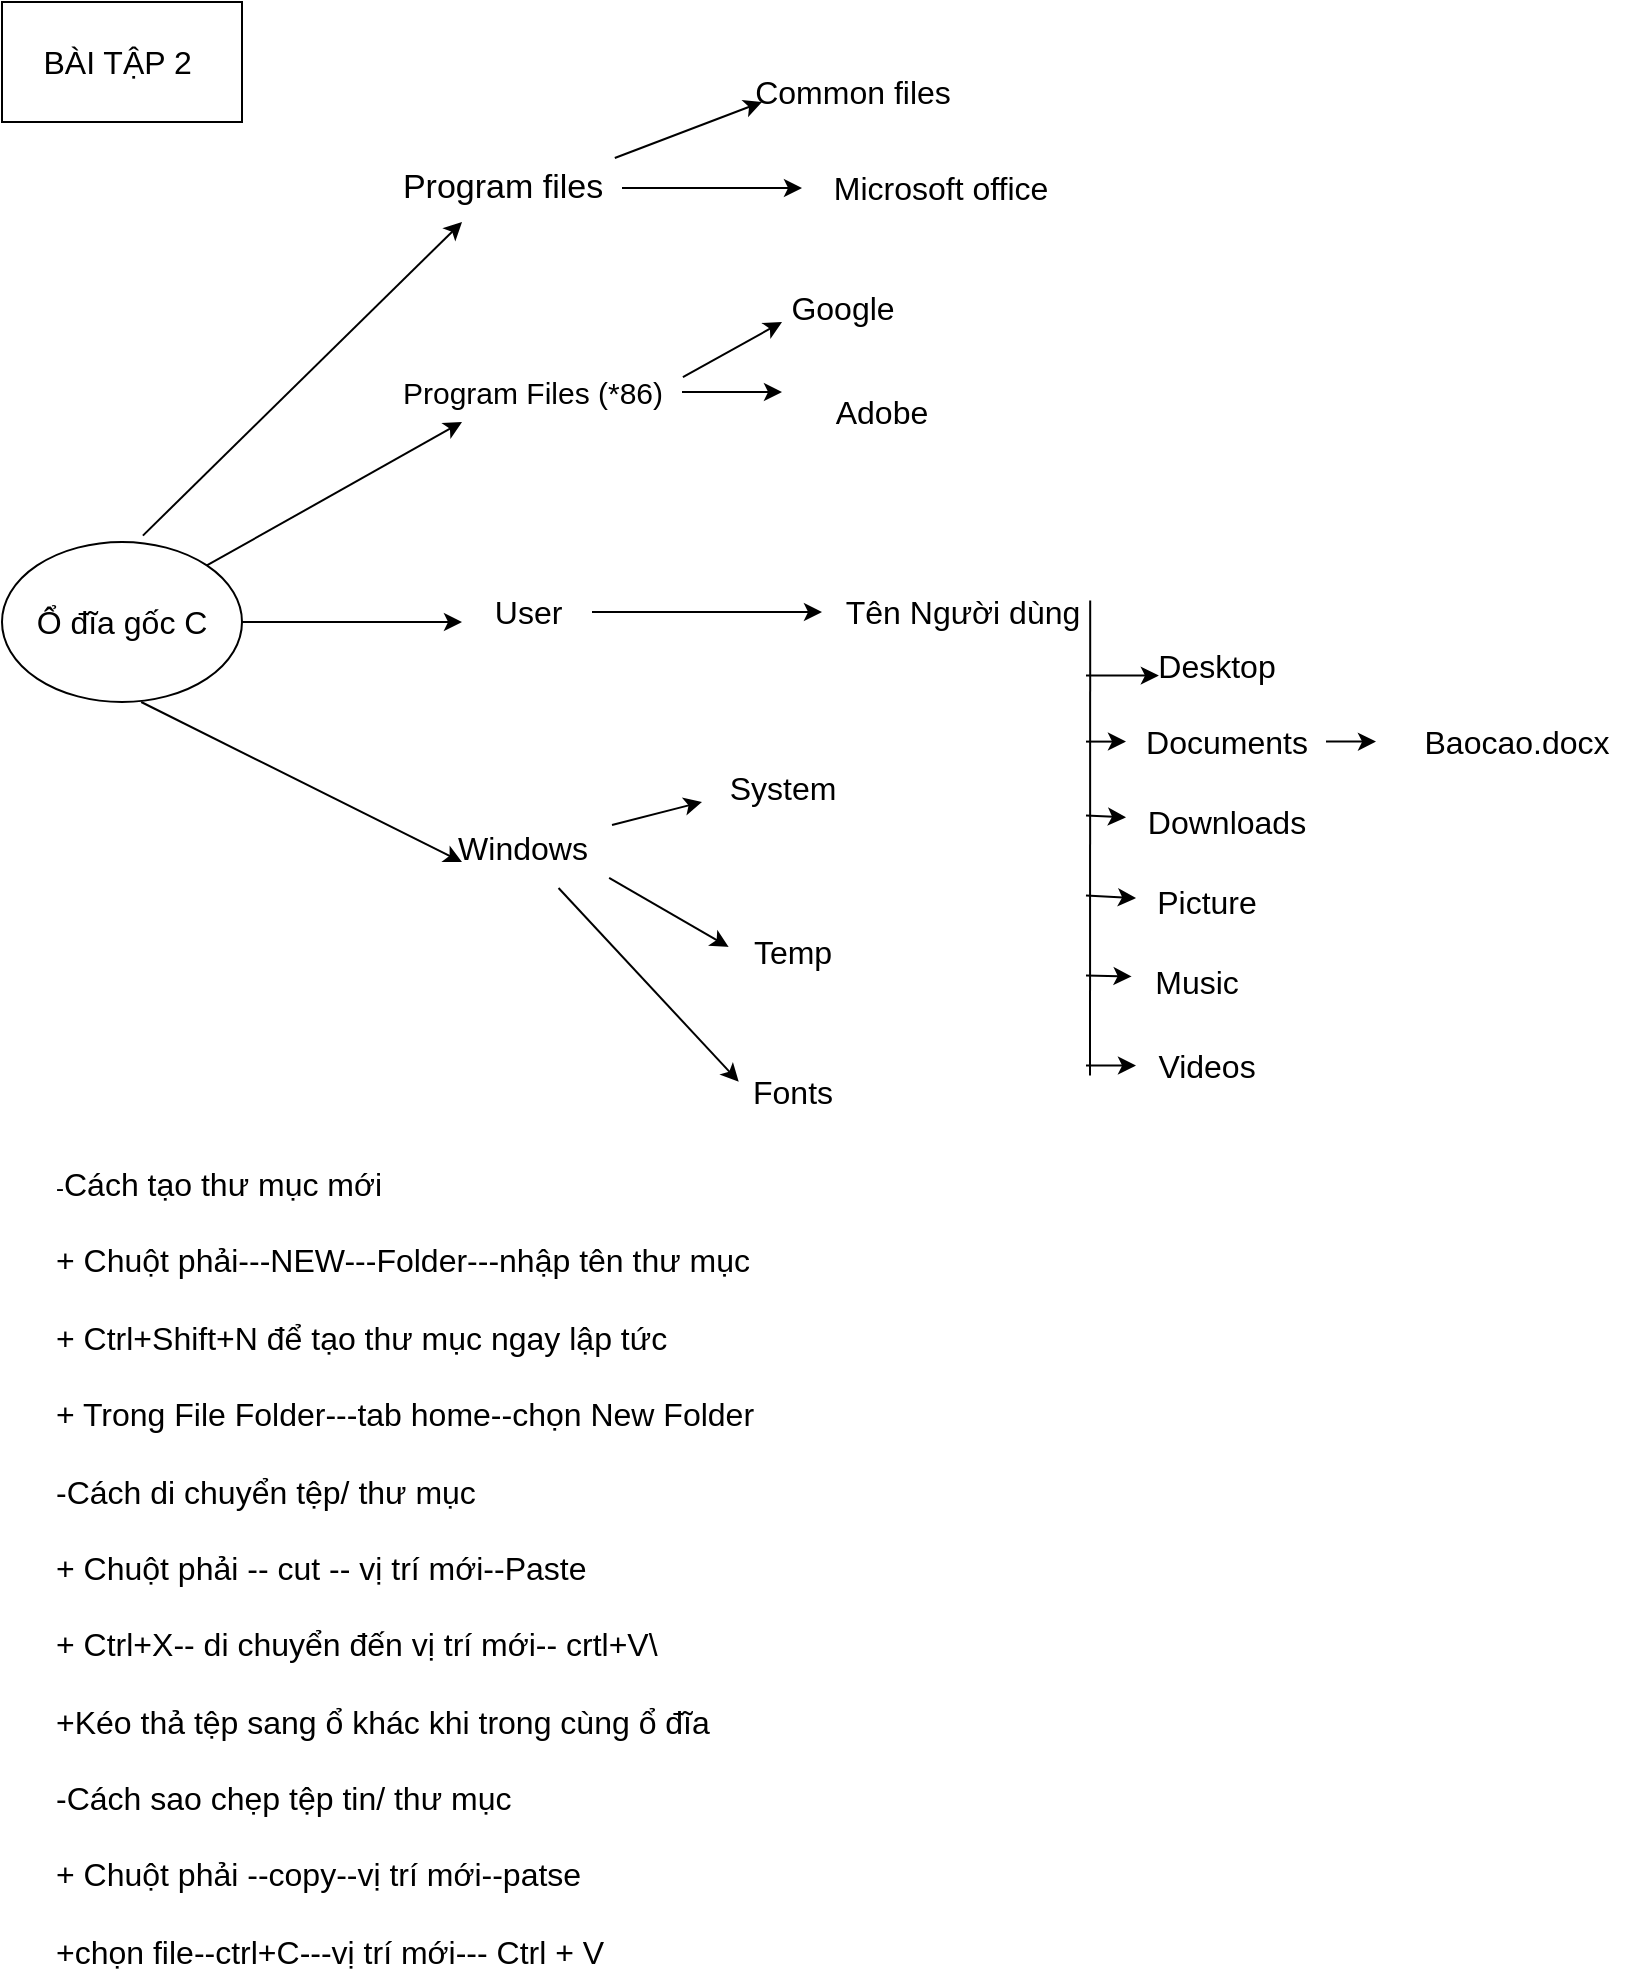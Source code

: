 <mxfile version="28.1.2">
  <diagram name="Trang-1" id="CnFlHAayNxayupSmeATM">
    <mxGraphModel dx="1389" dy="835" grid="1" gridSize="10" guides="1" tooltips="1" connect="1" arrows="1" fold="1" page="1" pageScale="1" pageWidth="827" pageHeight="1169" math="0" shadow="0">
      <root>
        <mxCell id="0" />
        <mxCell id="1" parent="0" />
        <mxCell id="PDH96MicfJy0nivkgiAP-16" style="edgeStyle=orthogonalEdgeStyle;rounded=0;orthogonalLoop=1;jettySize=auto;html=1;exitX=1;exitY=0.5;exitDx=0;exitDy=0;" edge="1" parent="1" source="PDH96MicfJy0nivkgiAP-1">
          <mxGeometry relative="1" as="geometry">
            <mxPoint x="240" y="320" as="targetPoint" />
          </mxGeometry>
        </mxCell>
        <mxCell id="PDH96MicfJy0nivkgiAP-1" value="&lt;font style=&quot;font-size: 16px;&quot;&gt;Ổ đĩa gốc C&lt;/font&gt;" style="ellipse;whiteSpace=wrap;html=1;" vertex="1" parent="1">
          <mxGeometry x="10" y="280" width="120" height="80" as="geometry" />
        </mxCell>
        <mxCell id="PDH96MicfJy0nivkgiAP-2" value="" style="endArrow=classic;html=1;rounded=0;exitX=0.587;exitY=-0.04;exitDx=0;exitDy=0;exitPerimeter=0;" edge="1" parent="1" source="PDH96MicfJy0nivkgiAP-1">
          <mxGeometry width="50" height="50" relative="1" as="geometry">
            <mxPoint x="390" y="290" as="sourcePoint" />
            <mxPoint x="240" y="120" as="targetPoint" />
          </mxGeometry>
        </mxCell>
        <mxCell id="PDH96MicfJy0nivkgiAP-6" style="edgeStyle=orthogonalEdgeStyle;rounded=0;orthogonalLoop=1;jettySize=auto;html=1;" edge="1" parent="1" source="PDH96MicfJy0nivkgiAP-3">
          <mxGeometry relative="1" as="geometry">
            <mxPoint x="410" y="103" as="targetPoint" />
          </mxGeometry>
        </mxCell>
        <mxCell id="PDH96MicfJy0nivkgiAP-3" value="&lt;font style=&quot;font-size: 17px;&quot;&gt;Program files&lt;/font&gt;" style="text;html=1;align=center;verticalAlign=middle;resizable=0;points=[];autosize=1;strokeColor=none;fillColor=none;" vertex="1" parent="1">
          <mxGeometry x="200" y="88" width="120" height="30" as="geometry" />
        </mxCell>
        <mxCell id="PDH96MicfJy0nivkgiAP-4" value="" style="endArrow=classic;html=1;rounded=0;exitX=0.97;exitY=0;exitDx=0;exitDy=0;exitPerimeter=0;" edge="1" parent="1" source="PDH96MicfJy0nivkgiAP-3">
          <mxGeometry width="50" height="50" relative="1" as="geometry">
            <mxPoint x="330" y="150" as="sourcePoint" />
            <mxPoint x="390" y="60" as="targetPoint" />
          </mxGeometry>
        </mxCell>
        <mxCell id="PDH96MicfJy0nivkgiAP-5" value="&lt;font style=&quot;font-size: 16px;&quot;&gt;Common files&lt;/font&gt;" style="text;html=1;align=center;verticalAlign=middle;resizable=0;points=[];autosize=1;strokeColor=none;fillColor=none;" vertex="1" parent="1">
          <mxGeometry x="375" y="40" width="120" height="30" as="geometry" />
        </mxCell>
        <mxCell id="PDH96MicfJy0nivkgiAP-7" value="&lt;font style=&quot;font-size: 16px;&quot;&gt;Microsoft office&lt;/font&gt;" style="text;html=1;align=center;verticalAlign=middle;resizable=0;points=[];autosize=1;strokeColor=none;fillColor=none;" vertex="1" parent="1">
          <mxGeometry x="414" y="88" width="130" height="30" as="geometry" />
        </mxCell>
        <mxCell id="PDH96MicfJy0nivkgiAP-9" value="" style="endArrow=classic;html=1;rounded=0;exitX=1;exitY=0;exitDx=0;exitDy=0;" edge="1" parent="1" source="PDH96MicfJy0nivkgiAP-1">
          <mxGeometry width="50" height="50" relative="1" as="geometry">
            <mxPoint x="390" y="280" as="sourcePoint" />
            <mxPoint x="240" y="220" as="targetPoint" />
          </mxGeometry>
        </mxCell>
        <mxCell id="PDH96MicfJy0nivkgiAP-13" style="edgeStyle=orthogonalEdgeStyle;rounded=0;orthogonalLoop=1;jettySize=auto;html=1;" edge="1" parent="1" source="PDH96MicfJy0nivkgiAP-10">
          <mxGeometry relative="1" as="geometry">
            <mxPoint x="400" y="205" as="targetPoint" />
          </mxGeometry>
        </mxCell>
        <mxCell id="PDH96MicfJy0nivkgiAP-10" value="&lt;font style=&quot;font-size: 15px;&quot;&gt;Program Files (*86)&lt;/font&gt;" style="text;html=1;align=center;verticalAlign=middle;resizable=0;points=[];autosize=1;strokeColor=none;fillColor=none;" vertex="1" parent="1">
          <mxGeometry x="200" y="190" width="150" height="30" as="geometry" />
        </mxCell>
        <mxCell id="PDH96MicfJy0nivkgiAP-11" value="" style="endArrow=classic;html=1;rounded=0;exitX=1.003;exitY=0.253;exitDx=0;exitDy=0;exitPerimeter=0;" edge="1" parent="1" source="PDH96MicfJy0nivkgiAP-10">
          <mxGeometry width="50" height="50" relative="1" as="geometry">
            <mxPoint x="360" y="230" as="sourcePoint" />
            <mxPoint x="400" y="170" as="targetPoint" />
          </mxGeometry>
        </mxCell>
        <mxCell id="PDH96MicfJy0nivkgiAP-12" value="&lt;font style=&quot;font-size: 16px;&quot;&gt;Google&lt;/font&gt;" style="text;html=1;align=center;verticalAlign=middle;resizable=0;points=[];autosize=1;strokeColor=none;fillColor=none;" vertex="1" parent="1">
          <mxGeometry x="390" y="148" width="80" height="30" as="geometry" />
        </mxCell>
        <mxCell id="PDH96MicfJy0nivkgiAP-15" value="&lt;font style=&quot;font-size: 16px;&quot;&gt;Adobe&lt;/font&gt;" style="text;strokeColor=none;align=center;fillColor=none;html=1;verticalAlign=middle;whiteSpace=wrap;rounded=0;" vertex="1" parent="1">
          <mxGeometry x="420" y="200" width="60" height="30" as="geometry" />
        </mxCell>
        <mxCell id="PDH96MicfJy0nivkgiAP-56" style="edgeStyle=orthogonalEdgeStyle;rounded=0;orthogonalLoop=1;jettySize=auto;html=1;" edge="1" parent="1" source="PDH96MicfJy0nivkgiAP-17" target="PDH96MicfJy0nivkgiAP-19">
          <mxGeometry relative="1" as="geometry" />
        </mxCell>
        <mxCell id="PDH96MicfJy0nivkgiAP-17" value="&lt;font style=&quot;font-size: 16px;&quot;&gt;User&amp;nbsp;&lt;/font&gt;" style="text;html=1;align=center;verticalAlign=middle;resizable=0;points=[];autosize=1;strokeColor=none;fillColor=none;" vertex="1" parent="1">
          <mxGeometry x="245" y="300" width="60" height="30" as="geometry" />
        </mxCell>
        <mxCell id="PDH96MicfJy0nivkgiAP-19" value="&lt;font style=&quot;font-size: 16px;&quot;&gt;Tên Người dùng&lt;/font&gt;" style="text;html=1;align=center;verticalAlign=middle;resizable=0;points=[];autosize=1;strokeColor=none;fillColor=none;" vertex="1" parent="1">
          <mxGeometry x="420" y="300" width="140" height="30" as="geometry" />
        </mxCell>
        <mxCell id="PDH96MicfJy0nivkgiAP-22" value="&lt;font style=&quot;font-size: 16px;&quot;&gt;Desktop&lt;/font&gt;" style="text;html=1;align=center;verticalAlign=middle;resizable=0;points=[];autosize=1;strokeColor=none;fillColor=none;" vertex="1" parent="1">
          <mxGeometry x="577" y="326.8" width="80" height="30" as="geometry" />
        </mxCell>
        <mxCell id="PDH96MicfJy0nivkgiAP-48" style="edgeStyle=orthogonalEdgeStyle;rounded=0;orthogonalLoop=1;jettySize=auto;html=1;" edge="1" parent="1" source="PDH96MicfJy0nivkgiAP-23">
          <mxGeometry relative="1" as="geometry">
            <mxPoint x="697" y="379.779" as="targetPoint" />
          </mxGeometry>
        </mxCell>
        <mxCell id="PDH96MicfJy0nivkgiAP-23" value="&lt;font style=&quot;font-size: 16px;&quot;&gt;Documents&lt;/font&gt;" style="text;html=1;align=center;verticalAlign=middle;resizable=0;points=[];autosize=1;strokeColor=none;fillColor=none;" vertex="1" parent="1">
          <mxGeometry x="572" y="364.8" width="100" height="30" as="geometry" />
        </mxCell>
        <mxCell id="PDH96MicfJy0nivkgiAP-25" value="&lt;font style=&quot;font-size: 16px;&quot;&gt;Baocao.docx&lt;/font&gt;" style="text;html=1;align=center;verticalAlign=middle;resizable=0;points=[];autosize=1;strokeColor=none;fillColor=none;" vertex="1" parent="1">
          <mxGeometry x="707" y="364.8" width="120" height="30" as="geometry" />
        </mxCell>
        <mxCell id="PDH96MicfJy0nivkgiAP-26" value="&lt;font style=&quot;font-size: 16px;&quot;&gt;Downloads&lt;/font&gt;" style="text;html=1;align=center;verticalAlign=middle;resizable=0;points=[];autosize=1;strokeColor=none;fillColor=none;" vertex="1" parent="1">
          <mxGeometry x="572" y="404.8" width="100" height="30" as="geometry" />
        </mxCell>
        <mxCell id="PDH96MicfJy0nivkgiAP-27" value="&lt;font style=&quot;font-size: 16px;&quot;&gt;Picture&lt;/font&gt;" style="text;html=1;align=center;verticalAlign=middle;resizable=0;points=[];autosize=1;strokeColor=none;fillColor=none;" vertex="1" parent="1">
          <mxGeometry x="577" y="444.8" width="70" height="30" as="geometry" />
        </mxCell>
        <mxCell id="PDH96MicfJy0nivkgiAP-29" value="&lt;font style=&quot;font-size: 16px;&quot;&gt;Music&lt;/font&gt;" style="text;html=1;align=center;verticalAlign=middle;resizable=0;points=[];autosize=1;strokeColor=none;fillColor=none;" vertex="1" parent="1">
          <mxGeometry x="572" y="484.8" width="70" height="30" as="geometry" />
        </mxCell>
        <mxCell id="PDH96MicfJy0nivkgiAP-30" value="&lt;font style=&quot;font-size: 16px;&quot;&gt;Videos&lt;/font&gt;" style="text;html=1;align=center;verticalAlign=middle;resizable=0;points=[];autosize=1;strokeColor=none;fillColor=none;" vertex="1" parent="1">
          <mxGeometry x="577" y="526.8" width="70" height="30" as="geometry" />
        </mxCell>
        <mxCell id="PDH96MicfJy0nivkgiAP-31" value="" style="endArrow=none;html=1;rounded=0;entryX=0.515;entryY=1.08;entryDx=0;entryDy=0;entryPerimeter=0;" edge="1" parent="1">
          <mxGeometry width="50" height="50" relative="1" as="geometry">
            <mxPoint x="554" y="546.8" as="sourcePoint" />
            <mxPoint x="554.1" y="309.2" as="targetPoint" />
          </mxGeometry>
        </mxCell>
        <mxCell id="PDH96MicfJy0nivkgiAP-34" value="" style="endArrow=classic;html=1;rounded=0;entryX=0.143;entryY=0.667;entryDx=0;entryDy=0;entryPerimeter=0;" edge="1" parent="1" target="PDH96MicfJy0nivkgiAP-22">
          <mxGeometry width="50" height="50" relative="1" as="geometry">
            <mxPoint x="552" y="346.8" as="sourcePoint" />
            <mxPoint x="542" y="356.8" as="targetPoint" />
          </mxGeometry>
        </mxCell>
        <mxCell id="PDH96MicfJy0nivkgiAP-35" value="" style="endArrow=classic;html=1;rounded=0;" edge="1" parent="1" target="PDH96MicfJy0nivkgiAP-23">
          <mxGeometry width="50" height="50" relative="1" as="geometry">
            <mxPoint x="552" y="379.8" as="sourcePoint" />
            <mxPoint x="542" y="356.8" as="targetPoint" />
          </mxGeometry>
        </mxCell>
        <mxCell id="PDH96MicfJy0nivkgiAP-36" value="" style="endArrow=classic;html=1;rounded=0;" edge="1" parent="1" target="PDH96MicfJy0nivkgiAP-26">
          <mxGeometry width="50" height="50" relative="1" as="geometry">
            <mxPoint x="552" y="416.8" as="sourcePoint" />
            <mxPoint x="542" y="356.8" as="targetPoint" />
          </mxGeometry>
        </mxCell>
        <mxCell id="PDH96MicfJy0nivkgiAP-37" value="" style="endArrow=classic;html=1;rounded=0;" edge="1" parent="1" target="PDH96MicfJy0nivkgiAP-27">
          <mxGeometry width="50" height="50" relative="1" as="geometry">
            <mxPoint x="552" y="456.8" as="sourcePoint" />
            <mxPoint x="542" y="356.8" as="targetPoint" />
          </mxGeometry>
        </mxCell>
        <mxCell id="PDH96MicfJy0nivkgiAP-38" value="" style="endArrow=classic;html=1;rounded=0;entryX=0.04;entryY=0.413;entryDx=0;entryDy=0;entryPerimeter=0;" edge="1" parent="1" target="PDH96MicfJy0nivkgiAP-29">
          <mxGeometry width="50" height="50" relative="1" as="geometry">
            <mxPoint x="552" y="496.8" as="sourcePoint" />
            <mxPoint x="542" y="356.8" as="targetPoint" />
          </mxGeometry>
        </mxCell>
        <mxCell id="PDH96MicfJy0nivkgiAP-39" value="" style="endArrow=classic;html=1;rounded=0;" edge="1" parent="1" target="PDH96MicfJy0nivkgiAP-30">
          <mxGeometry width="50" height="50" relative="1" as="geometry">
            <mxPoint x="552" y="541.8" as="sourcePoint" />
            <mxPoint x="542" y="356.8" as="targetPoint" />
          </mxGeometry>
        </mxCell>
        <mxCell id="PDH96MicfJy0nivkgiAP-40" value="" style="endArrow=classic;html=1;rounded=0;exitX=0.58;exitY=1;exitDx=0;exitDy=0;exitPerimeter=0;" edge="1" parent="1" source="PDH96MicfJy0nivkgiAP-1">
          <mxGeometry width="50" height="50" relative="1" as="geometry">
            <mxPoint x="390" y="460" as="sourcePoint" />
            <mxPoint x="240" y="440" as="targetPoint" />
          </mxGeometry>
        </mxCell>
        <mxCell id="PDH96MicfJy0nivkgiAP-41" value="&lt;font style=&quot;font-size: 16px;&quot;&gt;Windows&lt;/font&gt;" style="text;html=1;align=center;verticalAlign=middle;resizable=0;points=[];autosize=1;strokeColor=none;fillColor=none;" vertex="1" parent="1">
          <mxGeometry x="225" y="418" width="90" height="30" as="geometry" />
        </mxCell>
        <mxCell id="PDH96MicfJy0nivkgiAP-43" value="&lt;font style=&quot;font-size: 16px;&quot;&gt;System&lt;/font&gt;" style="text;html=1;align=center;verticalAlign=middle;resizable=0;points=[];autosize=1;strokeColor=none;fillColor=none;" vertex="1" parent="1">
          <mxGeometry x="360" y="388.0" width="80" height="30" as="geometry" />
        </mxCell>
        <mxCell id="PDH96MicfJy0nivkgiAP-45" value="&lt;font style=&quot;font-size: 16px;&quot;&gt;Fonts&lt;/font&gt;" style="text;html=1;align=center;verticalAlign=middle;resizable=0;points=[];autosize=1;strokeColor=none;fillColor=none;" vertex="1" parent="1">
          <mxGeometry x="375" y="540" width="60" height="30" as="geometry" />
        </mxCell>
        <mxCell id="PDH96MicfJy0nivkgiAP-47" value="&lt;font style=&quot;font-size: 16px;&quot;&gt;Temp&lt;/font&gt;" style="text;html=1;align=center;verticalAlign=middle;resizable=0;points=[];autosize=1;strokeColor=none;fillColor=none;" vertex="1" parent="1">
          <mxGeometry x="375" y="470.0" width="60" height="30" as="geometry" />
        </mxCell>
        <mxCell id="PDH96MicfJy0nivkgiAP-50" value="&lt;font style=&quot;font-size: 16px;&quot;&gt;BÀI TẬP 2&amp;nbsp;&lt;/font&gt;" style="whiteSpace=wrap;html=1;" vertex="1" parent="1">
          <mxGeometry x="10" y="10" width="120" height="60" as="geometry" />
        </mxCell>
        <mxCell id="PDH96MicfJy0nivkgiAP-51" value="-&lt;font style=&quot;font-size: 16px;&quot;&gt;Cách tạo thư mục mới &lt;br/&gt;&lt;br&gt; + Chuột phải---NEW---Folder---nhập tên thư mục&lt;br/&gt;&lt;br&gt; + Ctrl+Shift+N để tạo thư mục ngay lập tức&lt;br/&gt;&lt;br&gt; + Trong File Folder---tab home--chọn New Folder&lt;br/&gt;&lt;br&gt;-Cách di chuyển tệp/ thư mục&lt;br/&gt;&lt;br&gt;+ Chuột phải -- cut -- vị trí mới--Paste&lt;br/&gt;&lt;br&gt;+ Ctrl+X-- di chuyển đến vị trí mới-- crtl+V\&lt;br/&gt;&lt;br&gt;+Kéo thả tệp sang ổ khác khi trong cùng ổ đĩa&lt;br/&gt;&lt;br&gt;-Cách sao chẹp tệp tin/ thư mục&lt;br/&gt;&lt;br&gt;+ Chuột phải --copy--vị trí mới--patse&lt;br/&gt;&lt;br&gt;+chọn file--ctrl+C---vị trí mới--- Ctrl + V&lt;/font&gt;" style="text;whiteSpace=wrap;html=1;" vertex="1" parent="1">
          <mxGeometry x="35" y="585" width="605" height="395" as="geometry" />
        </mxCell>
        <mxCell id="PDH96MicfJy0nivkgiAP-53" value="" style="endArrow=classic;html=1;rounded=0;entryX=0;entryY=0.733;entryDx=0;entryDy=0;entryPerimeter=0;" edge="1" parent="1" source="PDH96MicfJy0nivkgiAP-41" target="PDH96MicfJy0nivkgiAP-43">
          <mxGeometry width="50" height="50" relative="1" as="geometry">
            <mxPoint x="350" y="440" as="sourcePoint" />
            <mxPoint x="400" y="390" as="targetPoint" />
          </mxGeometry>
        </mxCell>
        <mxCell id="PDH96MicfJy0nivkgiAP-54" value="" style="endArrow=classic;html=1;rounded=0;exitX=0.984;exitY=0.998;exitDx=0;exitDy=0;exitPerimeter=0;entryX=-0.028;entryY=0.416;entryDx=0;entryDy=0;entryPerimeter=0;" edge="1" parent="1" source="PDH96MicfJy0nivkgiAP-41" target="PDH96MicfJy0nivkgiAP-47">
          <mxGeometry width="50" height="50" relative="1" as="geometry">
            <mxPoint x="350" y="440" as="sourcePoint" />
            <mxPoint x="400" y="390" as="targetPoint" />
          </mxGeometry>
        </mxCell>
        <mxCell id="PDH96MicfJy0nivkgiAP-55" value="" style="endArrow=classic;html=1;rounded=0;exitX=0.703;exitY=1.167;exitDx=0;exitDy=0;exitPerimeter=0;entryX=0.056;entryY=0.328;entryDx=0;entryDy=0;entryPerimeter=0;" edge="1" parent="1" source="PDH96MicfJy0nivkgiAP-41" target="PDH96MicfJy0nivkgiAP-45">
          <mxGeometry width="50" height="50" relative="1" as="geometry">
            <mxPoint x="350" y="440" as="sourcePoint" />
            <mxPoint x="400" y="390" as="targetPoint" />
          </mxGeometry>
        </mxCell>
      </root>
    </mxGraphModel>
  </diagram>
</mxfile>
